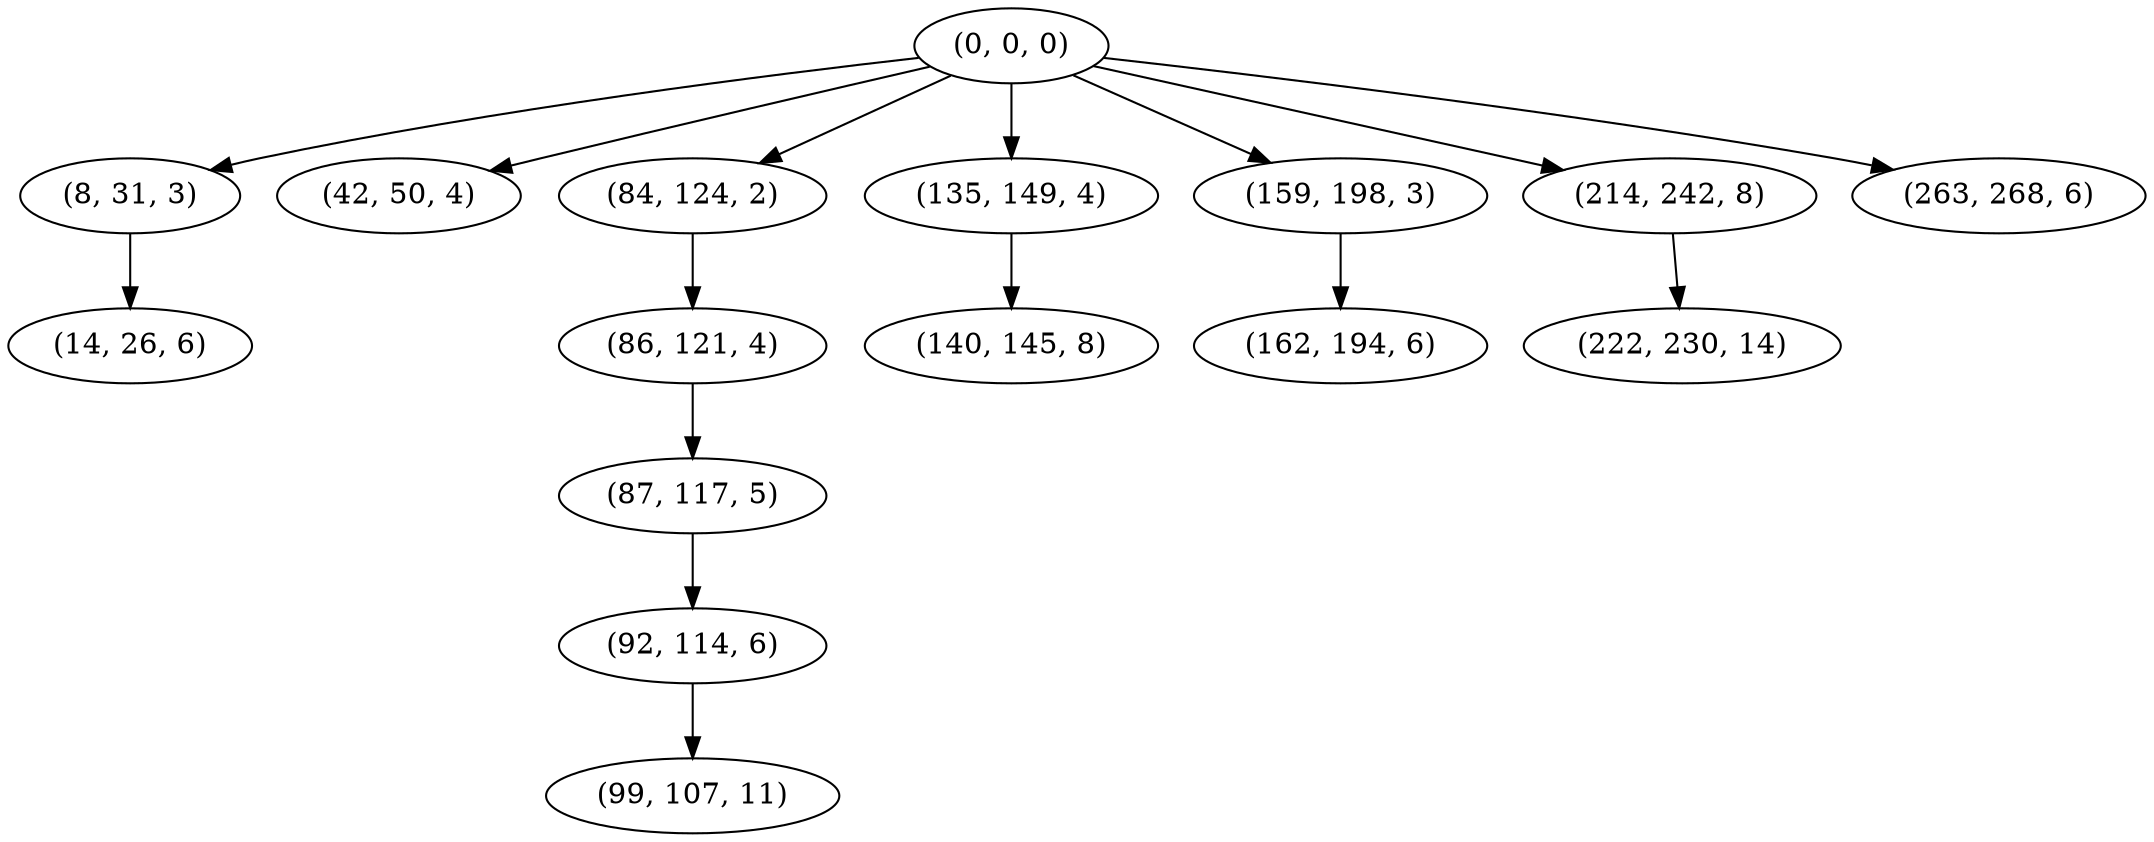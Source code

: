 digraph tree {
    "(0, 0, 0)";
    "(8, 31, 3)";
    "(14, 26, 6)";
    "(42, 50, 4)";
    "(84, 124, 2)";
    "(86, 121, 4)";
    "(87, 117, 5)";
    "(92, 114, 6)";
    "(99, 107, 11)";
    "(135, 149, 4)";
    "(140, 145, 8)";
    "(159, 198, 3)";
    "(162, 194, 6)";
    "(214, 242, 8)";
    "(222, 230, 14)";
    "(263, 268, 6)";
    "(0, 0, 0)" -> "(8, 31, 3)";
    "(0, 0, 0)" -> "(42, 50, 4)";
    "(0, 0, 0)" -> "(84, 124, 2)";
    "(0, 0, 0)" -> "(135, 149, 4)";
    "(0, 0, 0)" -> "(159, 198, 3)";
    "(0, 0, 0)" -> "(214, 242, 8)";
    "(0, 0, 0)" -> "(263, 268, 6)";
    "(8, 31, 3)" -> "(14, 26, 6)";
    "(84, 124, 2)" -> "(86, 121, 4)";
    "(86, 121, 4)" -> "(87, 117, 5)";
    "(87, 117, 5)" -> "(92, 114, 6)";
    "(92, 114, 6)" -> "(99, 107, 11)";
    "(135, 149, 4)" -> "(140, 145, 8)";
    "(159, 198, 3)" -> "(162, 194, 6)";
    "(214, 242, 8)" -> "(222, 230, 14)";
}
